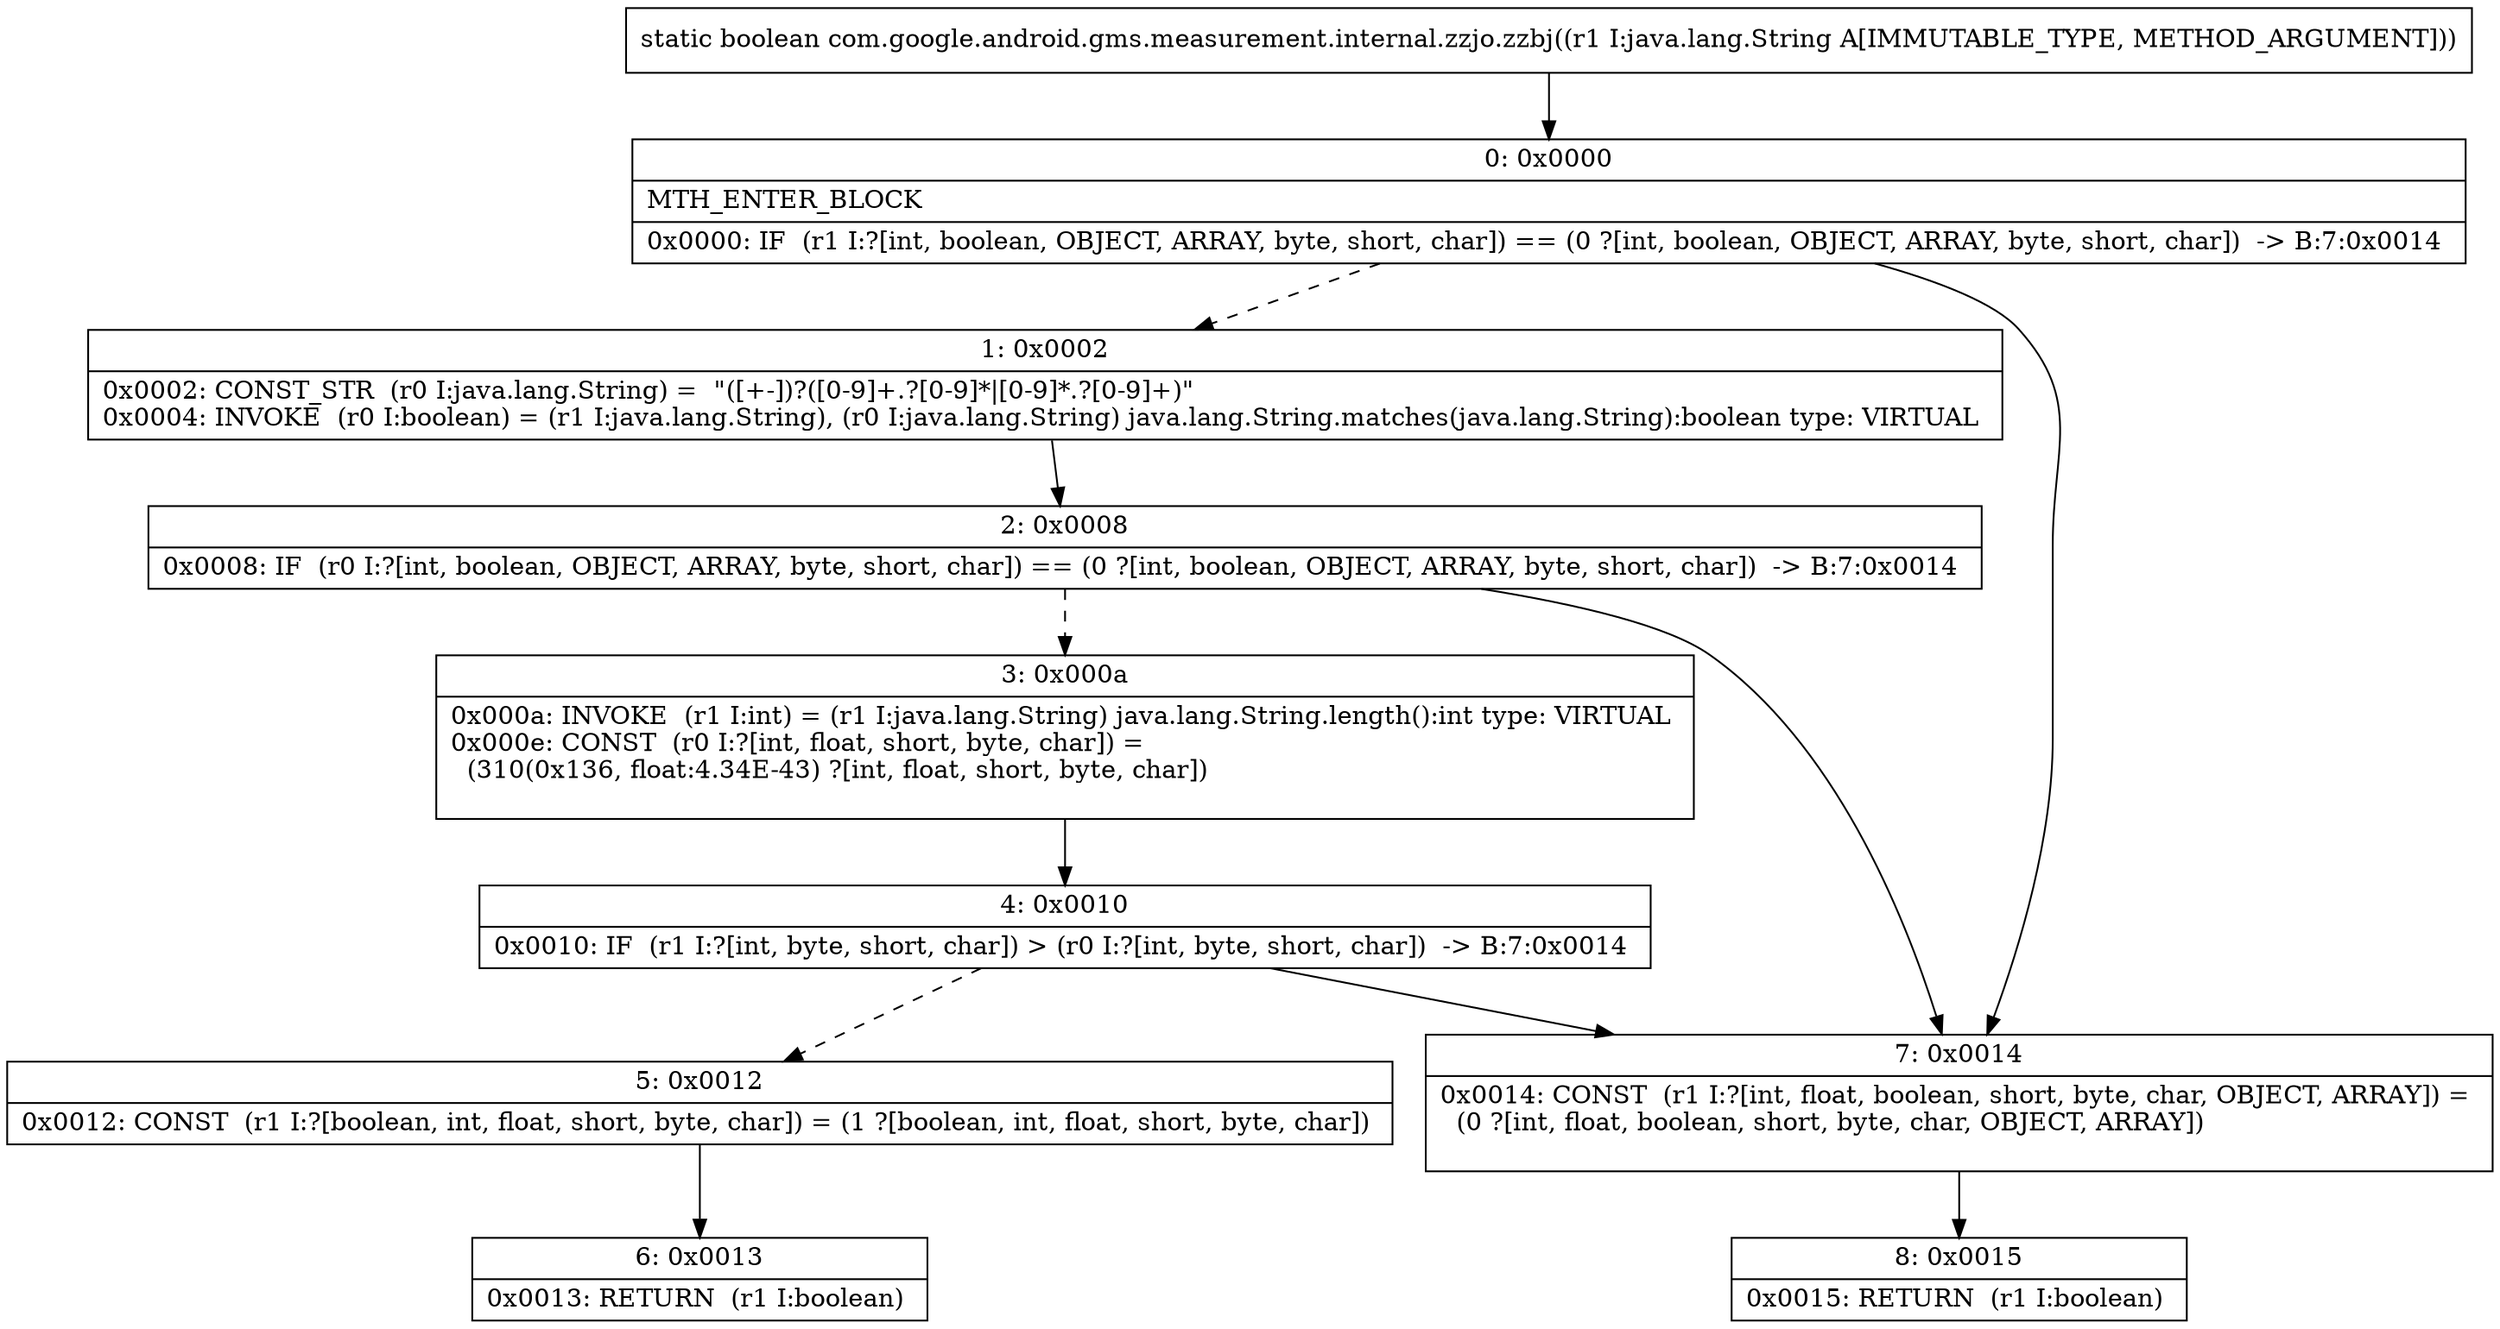 digraph "CFG forcom.google.android.gms.measurement.internal.zzjo.zzbj(Ljava\/lang\/String;)Z" {
Node_0 [shape=record,label="{0\:\ 0x0000|MTH_ENTER_BLOCK\l|0x0000: IF  (r1 I:?[int, boolean, OBJECT, ARRAY, byte, short, char]) == (0 ?[int, boolean, OBJECT, ARRAY, byte, short, char])  \-\> B:7:0x0014 \l}"];
Node_1 [shape=record,label="{1\:\ 0x0002|0x0002: CONST_STR  (r0 I:java.lang.String) =  \"([+\-])?([0\-9]+.?[0\-9]*\|[0\-9]*.?[0\-9]+)\" \l0x0004: INVOKE  (r0 I:boolean) = (r1 I:java.lang.String), (r0 I:java.lang.String) java.lang.String.matches(java.lang.String):boolean type: VIRTUAL \l}"];
Node_2 [shape=record,label="{2\:\ 0x0008|0x0008: IF  (r0 I:?[int, boolean, OBJECT, ARRAY, byte, short, char]) == (0 ?[int, boolean, OBJECT, ARRAY, byte, short, char])  \-\> B:7:0x0014 \l}"];
Node_3 [shape=record,label="{3\:\ 0x000a|0x000a: INVOKE  (r1 I:int) = (r1 I:java.lang.String) java.lang.String.length():int type: VIRTUAL \l0x000e: CONST  (r0 I:?[int, float, short, byte, char]) = \l  (310(0x136, float:4.34E\-43) ?[int, float, short, byte, char])\l \l}"];
Node_4 [shape=record,label="{4\:\ 0x0010|0x0010: IF  (r1 I:?[int, byte, short, char]) \> (r0 I:?[int, byte, short, char])  \-\> B:7:0x0014 \l}"];
Node_5 [shape=record,label="{5\:\ 0x0012|0x0012: CONST  (r1 I:?[boolean, int, float, short, byte, char]) = (1 ?[boolean, int, float, short, byte, char]) \l}"];
Node_6 [shape=record,label="{6\:\ 0x0013|0x0013: RETURN  (r1 I:boolean) \l}"];
Node_7 [shape=record,label="{7\:\ 0x0014|0x0014: CONST  (r1 I:?[int, float, boolean, short, byte, char, OBJECT, ARRAY]) = \l  (0 ?[int, float, boolean, short, byte, char, OBJECT, ARRAY])\l \l}"];
Node_8 [shape=record,label="{8\:\ 0x0015|0x0015: RETURN  (r1 I:boolean) \l}"];
MethodNode[shape=record,label="{static boolean com.google.android.gms.measurement.internal.zzjo.zzbj((r1 I:java.lang.String A[IMMUTABLE_TYPE, METHOD_ARGUMENT])) }"];
MethodNode -> Node_0;
Node_0 -> Node_1[style=dashed];
Node_0 -> Node_7;
Node_1 -> Node_2;
Node_2 -> Node_3[style=dashed];
Node_2 -> Node_7;
Node_3 -> Node_4;
Node_4 -> Node_5[style=dashed];
Node_4 -> Node_7;
Node_5 -> Node_6;
Node_7 -> Node_8;
}

